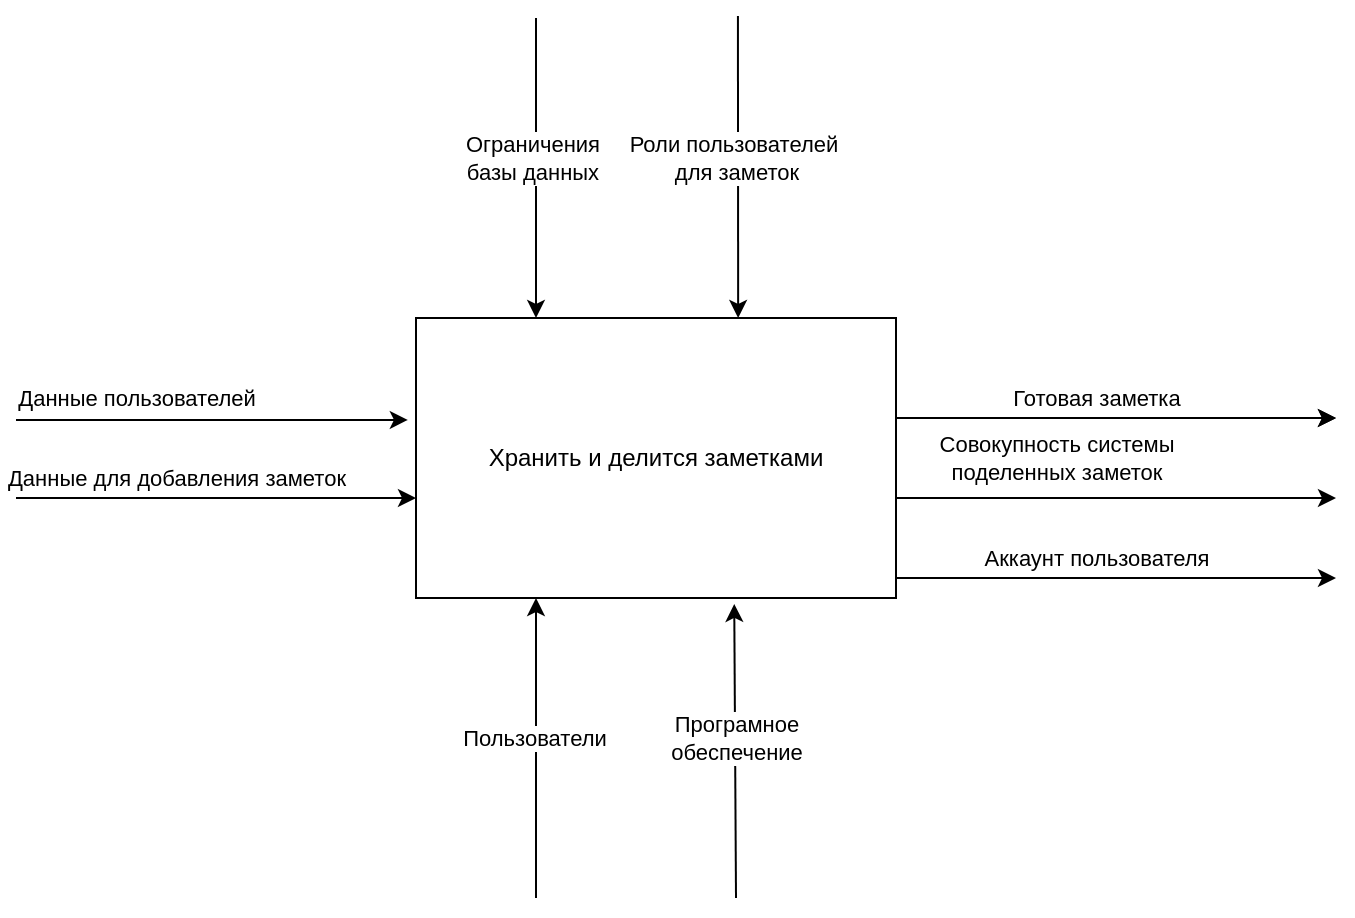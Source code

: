 <mxfile version="15.8.7" type="device"><diagram id="8bKb2jFjPgmVsqIAb3K1" name="Page-1"><mxGraphModel dx="826" dy="865" grid="1" gridSize="10" guides="1" tooltips="1" connect="1" arrows="1" fold="1" page="1" pageScale="1" pageWidth="850" pageHeight="1100" math="0" shadow="0"><root><mxCell id="0"/><mxCell id="1" parent="0"/><mxCell id="4D09E1AX0ifiGjqZQDcy-1" value="Хранить и делится заметками" style="rounded=0;whiteSpace=wrap;html=1;" vertex="1" parent="1"><mxGeometry x="340" y="310" width="240" height="140" as="geometry"/></mxCell><mxCell id="4D09E1AX0ifiGjqZQDcy-2" value="" style="endArrow=classic;html=1;rounded=0;entryX=0.25;entryY=0;entryDx=0;entryDy=0;" edge="1" parent="1" target="4D09E1AX0ifiGjqZQDcy-1"><mxGeometry width="50" height="50" relative="1" as="geometry"><mxPoint x="400" y="160" as="sourcePoint"/><mxPoint x="450" y="420" as="targetPoint"/></mxGeometry></mxCell><mxCell id="4D09E1AX0ifiGjqZQDcy-3" value="Ограничения&lt;br&gt;базы данных" style="edgeLabel;html=1;align=center;verticalAlign=middle;resizable=0;points=[];" vertex="1" connectable="0" parent="4D09E1AX0ifiGjqZQDcy-2"><mxGeometry x="-0.147" y="-2" relative="1" as="geometry"><mxPoint y="6" as="offset"/></mxGeometry></mxCell><mxCell id="4D09E1AX0ifiGjqZQDcy-4" value="" style="endArrow=classic;html=1;rounded=0;entryX=0.588;entryY=0.007;entryDx=0;entryDy=0;entryPerimeter=0;" edge="1" parent="1"><mxGeometry width="50" height="50" relative="1" as="geometry"><mxPoint x="500.96" y="159.02" as="sourcePoint"/><mxPoint x="501.08" y="310" as="targetPoint"/></mxGeometry></mxCell><mxCell id="4D09E1AX0ifiGjqZQDcy-5" value="Роли пользователей&amp;nbsp;&lt;br&gt;для заметок" style="edgeLabel;html=1;align=center;verticalAlign=middle;resizable=0;points=[];" vertex="1" connectable="0" parent="4D09E1AX0ifiGjqZQDcy-4"><mxGeometry x="-0.391" y="1" relative="1" as="geometry"><mxPoint x="-2" y="25" as="offset"/></mxGeometry></mxCell><mxCell id="4D09E1AX0ifiGjqZQDcy-6" value="" style="endArrow=classic;html=1;rounded=0;entryX=-0.017;entryY=0.364;entryDx=0;entryDy=0;entryPerimeter=0;" edge="1" parent="1" target="4D09E1AX0ifiGjqZQDcy-1"><mxGeometry width="50" height="50" relative="1" as="geometry"><mxPoint x="140" y="361" as="sourcePoint"/><mxPoint x="450" y="400" as="targetPoint"/></mxGeometry></mxCell><mxCell id="4D09E1AX0ifiGjqZQDcy-7" value="Данные пользователей" style="edgeLabel;html=1;align=center;verticalAlign=middle;resizable=0;points=[];" vertex="1" connectable="0" parent="4D09E1AX0ifiGjqZQDcy-6"><mxGeometry x="-0.316" y="3" relative="1" as="geometry"><mxPoint x="-7" y="-8" as="offset"/></mxGeometry></mxCell><mxCell id="4D09E1AX0ifiGjqZQDcy-8" value="" style="endArrow=classic;html=1;rounded=0;" edge="1" parent="1"><mxGeometry width="50" height="50" relative="1" as="geometry"><mxPoint x="140" y="400" as="sourcePoint"/><mxPoint x="340" y="400" as="targetPoint"/></mxGeometry></mxCell><mxCell id="4D09E1AX0ifiGjqZQDcy-13" value="Данные для добавления заметок" style="edgeLabel;html=1;align=center;verticalAlign=middle;resizable=0;points=[];" vertex="1" connectable="0" parent="4D09E1AX0ifiGjqZQDcy-8"><mxGeometry x="-0.83" y="2" relative="1" as="geometry"><mxPoint x="63" y="-8" as="offset"/></mxGeometry></mxCell><mxCell id="4D09E1AX0ifiGjqZQDcy-10" value="" style="endArrow=classic;html=1;rounded=0;entryX=0.25;entryY=1;entryDx=0;entryDy=0;" edge="1" parent="1" target="4D09E1AX0ifiGjqZQDcy-1"><mxGeometry width="50" height="50" relative="1" as="geometry"><mxPoint x="400" y="600" as="sourcePoint"/><mxPoint x="450" y="400" as="targetPoint"/></mxGeometry></mxCell><mxCell id="4D09E1AX0ifiGjqZQDcy-11" value="Пользователи" style="edgeLabel;html=1;align=center;verticalAlign=middle;resizable=0;points=[];" vertex="1" connectable="0" parent="4D09E1AX0ifiGjqZQDcy-10"><mxGeometry x="-0.32" y="1" relative="1" as="geometry"><mxPoint y="-29" as="offset"/></mxGeometry></mxCell><mxCell id="4D09E1AX0ifiGjqZQDcy-12" value="Програмное&lt;br&gt;обеспечение" style="endArrow=classic;html=1;rounded=0;entryX=0.663;entryY=1.021;entryDx=0;entryDy=0;entryPerimeter=0;" edge="1" parent="1" target="4D09E1AX0ifiGjqZQDcy-1"><mxGeometry x="0.088" width="50" height="50" relative="1" as="geometry"><mxPoint x="500" y="600" as="sourcePoint"/><mxPoint x="450" y="400" as="targetPoint"/><mxPoint as="offset"/></mxGeometry></mxCell><mxCell id="4D09E1AX0ifiGjqZQDcy-14" value="" style="endArrow=classic;html=1;rounded=0;exitX=1;exitY=0.357;exitDx=0;exitDy=0;exitPerimeter=0;" edge="1" parent="1" source="4D09E1AX0ifiGjqZQDcy-1"><mxGeometry width="50" height="50" relative="1" as="geometry"><mxPoint x="560" y="450" as="sourcePoint"/><mxPoint x="800" y="360" as="targetPoint"/></mxGeometry></mxCell><mxCell id="4D09E1AX0ifiGjqZQDcy-15" value="Готовая заметка" style="edgeLabel;html=1;align=center;verticalAlign=middle;resizable=0;points=[];" vertex="1" connectable="0" parent="4D09E1AX0ifiGjqZQDcy-14"><mxGeometry x="0.2" y="1" relative="1" as="geometry"><mxPoint x="-32" y="-9" as="offset"/></mxGeometry></mxCell><mxCell id="4D09E1AX0ifiGjqZQDcy-16" value="" style="endArrow=classic;html=1;rounded=0;exitX=1;exitY=0.357;exitDx=0;exitDy=0;exitPerimeter=0;" edge="1" parent="1"><mxGeometry width="50" height="50" relative="1" as="geometry"><mxPoint x="580" y="400" as="sourcePoint"/><mxPoint x="800" y="400.02" as="targetPoint"/></mxGeometry></mxCell><mxCell id="4D09E1AX0ifiGjqZQDcy-17" value="Совокупность системы&lt;br&gt;поделенных заметок" style="edgeLabel;html=1;align=center;verticalAlign=middle;resizable=0;points=[];" vertex="1" connectable="0" parent="4D09E1AX0ifiGjqZQDcy-16"><mxGeometry x="0.2" y="1" relative="1" as="geometry"><mxPoint x="-52" y="-19" as="offset"/></mxGeometry></mxCell><mxCell id="4D09E1AX0ifiGjqZQDcy-19" value="" style="endArrow=classic;html=1;rounded=0;exitX=1;exitY=0.357;exitDx=0;exitDy=0;exitPerimeter=0;" edge="1" parent="1"><mxGeometry width="50" height="50" relative="1" as="geometry"><mxPoint x="580" y="359.98" as="sourcePoint"/><mxPoint x="800" y="360" as="targetPoint"/></mxGeometry></mxCell><mxCell id="4D09E1AX0ifiGjqZQDcy-21" value="" style="endArrow=classic;html=1;rounded=0;exitX=1;exitY=0.357;exitDx=0;exitDy=0;exitPerimeter=0;" edge="1" parent="1"><mxGeometry width="50" height="50" relative="1" as="geometry"><mxPoint x="580" y="440" as="sourcePoint"/><mxPoint x="800" y="440.02" as="targetPoint"/></mxGeometry></mxCell><mxCell id="4D09E1AX0ifiGjqZQDcy-22" value="Аккаунт пользователя" style="edgeLabel;html=1;align=center;verticalAlign=middle;resizable=0;points=[];" vertex="1" connectable="0" parent="4D09E1AX0ifiGjqZQDcy-21"><mxGeometry x="0.2" y="1" relative="1" as="geometry"><mxPoint x="-32" y="-9" as="offset"/></mxGeometry></mxCell></root></mxGraphModel></diagram></mxfile>